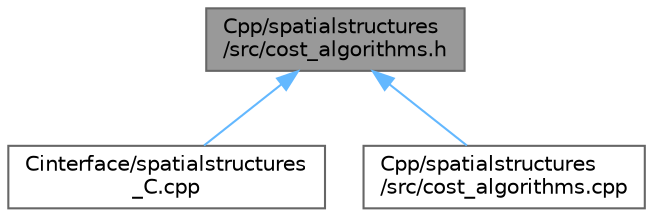 digraph "Cpp/spatialstructures/src/cost_algorithms.h"
{
 // LATEX_PDF_SIZE
  bgcolor="transparent";
  edge [fontname=Helvetica,fontsize=10,labelfontname=Helvetica,labelfontsize=10];
  node [fontname=Helvetica,fontsize=10,shape=box,height=0.2,width=0.4];
  Node1 [label="Cpp/spatialstructures\l/src/cost_algorithms.h",height=0.2,width=0.4,color="gray40", fillcolor="grey60", style="filled", fontcolor="black",tooltip="Contains implementation for the HF::SpatialStructures::CostAlgorithms namespace."];
  Node1 -> Node2 [dir="back",color="steelblue1",style="solid"];
  Node2 [label="Cinterface/spatialstructures\l_C.cpp",height=0.2,width=0.4,color="grey40", fillcolor="white", style="filled",URL="$a00434.html",tooltip=" "];
  Node1 -> Node3 [dir="back",color="steelblue1",style="solid"];
  Node3 [label="Cpp/spatialstructures\l/src/cost_algorithms.cpp",height=0.2,width=0.4,color="grey40", fillcolor="white", style="filled",URL="$a00254.html",tooltip=" "];
}
